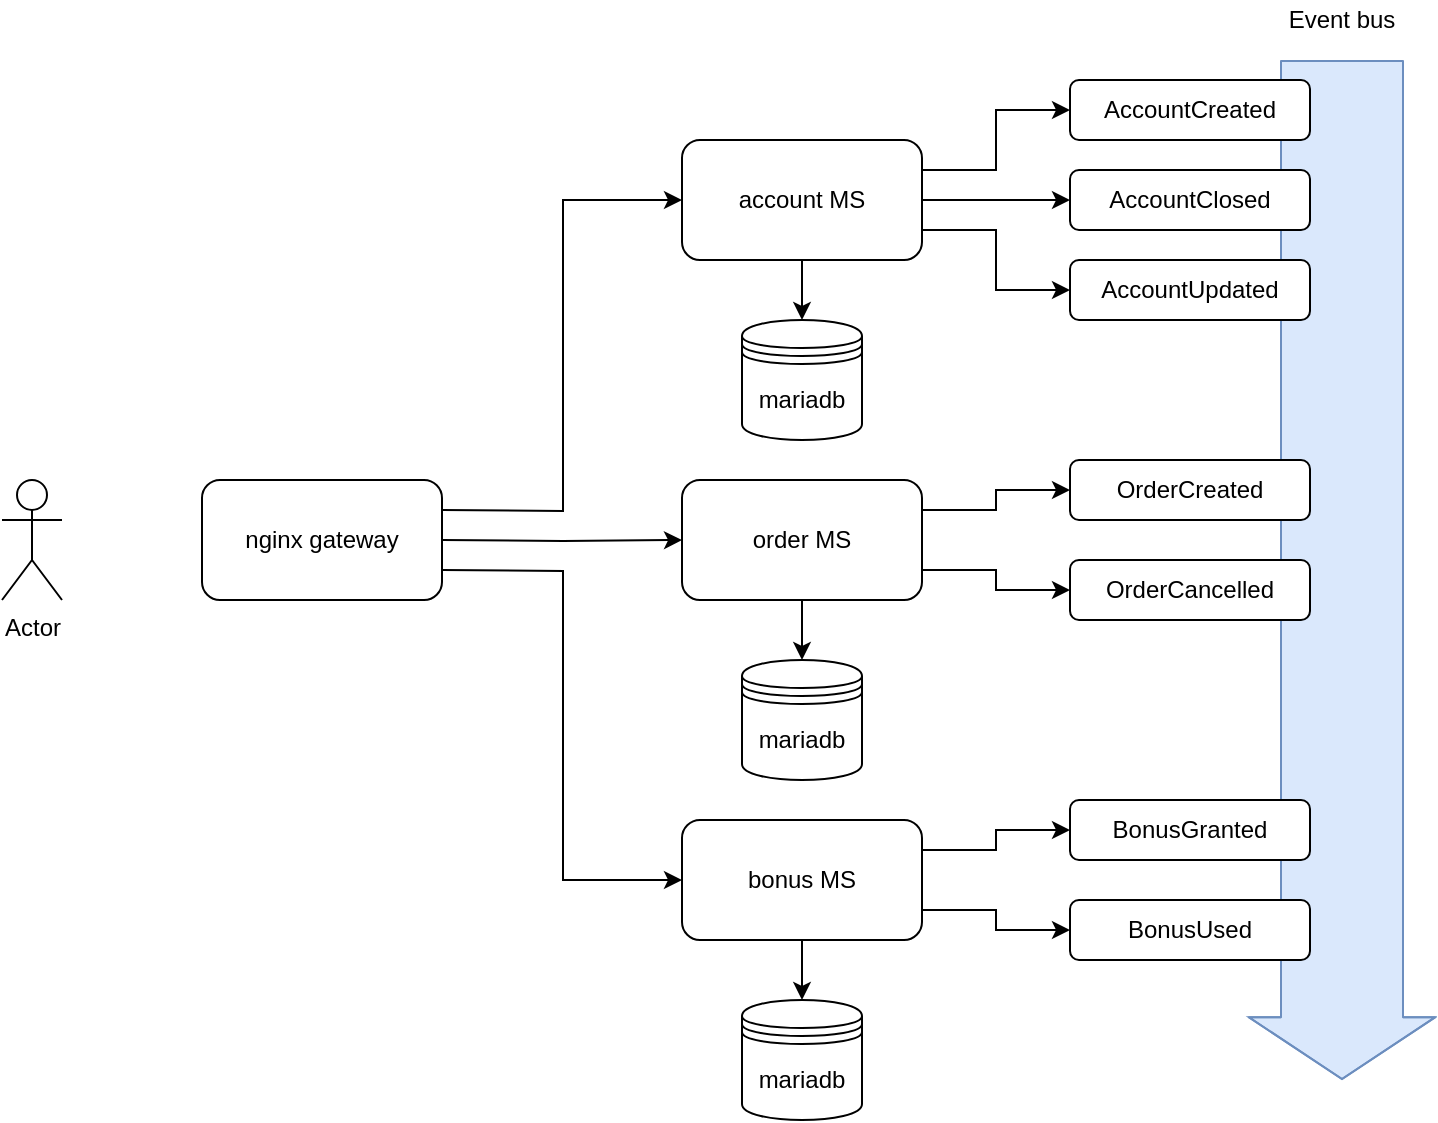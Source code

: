 <mxfile>
    <diagram id="0gvSCdULiXdTkOgKadcf" name="Page-1">
        <mxGraphModel dx="976" dy="856" grid="1" gridSize="10" guides="1" tooltips="1" connect="1" arrows="1" fold="1" page="1" pageScale="1" pageWidth="827" pageHeight="1169" background="none" math="0" shadow="0">
            <root>
                <mxCell id="0"/>
                <mxCell id="1" parent="0"/>
                <mxCell id="25" style="edgeStyle=orthogonalEdgeStyle;rounded=0;orthogonalLoop=1;jettySize=auto;html=1;exitX=1;exitY=0.25;exitDx=0;exitDy=0;entryX=0;entryY=0.5;entryDx=0;entryDy=0;" edge="1" parent="1" source="2" target="21">
                    <mxGeometry relative="1" as="geometry"/>
                </mxCell>
                <mxCell id="26" style="edgeStyle=orthogonalEdgeStyle;rounded=0;orthogonalLoop=1;jettySize=auto;html=1;exitX=1;exitY=0.75;exitDx=0;exitDy=0;entryX=0;entryY=0.5;entryDx=0;entryDy=0;" edge="1" parent="1" source="2" target="23">
                    <mxGeometry relative="1" as="geometry"/>
                </mxCell>
                <mxCell id="27" style="edgeStyle=orthogonalEdgeStyle;rounded=0;orthogonalLoop=1;jettySize=auto;html=1;exitX=1;exitY=0.5;exitDx=0;exitDy=0;entryX=0;entryY=0.5;entryDx=0;entryDy=0;" edge="1" parent="1" source="2" target="22">
                    <mxGeometry relative="1" as="geometry"/>
                </mxCell>
                <mxCell id="49" style="edgeStyle=orthogonalEdgeStyle;rounded=0;orthogonalLoop=1;jettySize=auto;html=1;exitX=0.5;exitY=1;exitDx=0;exitDy=0;entryX=0.5;entryY=0;entryDx=0;entryDy=0;" edge="1" parent="1" source="2" target="41">
                    <mxGeometry relative="1" as="geometry"/>
                </mxCell>
                <mxCell id="2" value="account MS" style="rounded=1;whiteSpace=wrap;html=1;sketch=0;" parent="1" vertex="1">
                    <mxGeometry x="440" y="140" width="120" height="60" as="geometry"/>
                </mxCell>
                <mxCell id="30" style="edgeStyle=orthogonalEdgeStyle;rounded=0;orthogonalLoop=1;jettySize=auto;html=1;exitX=1;exitY=0.25;exitDx=0;exitDy=0;entryX=0;entryY=0.5;entryDx=0;entryDy=0;" edge="1" parent="1" source="4" target="28">
                    <mxGeometry relative="1" as="geometry"/>
                </mxCell>
                <mxCell id="31" style="edgeStyle=orthogonalEdgeStyle;rounded=0;orthogonalLoop=1;jettySize=auto;html=1;exitX=1;exitY=0.75;exitDx=0;exitDy=0;entryX=0;entryY=0.5;entryDx=0;entryDy=0;" edge="1" parent="1" source="4" target="29">
                    <mxGeometry relative="1" as="geometry"/>
                </mxCell>
                <mxCell id="48" style="edgeStyle=orthogonalEdgeStyle;rounded=0;orthogonalLoop=1;jettySize=auto;html=1;exitX=0.5;exitY=1;exitDx=0;exitDy=0;entryX=0.5;entryY=0;entryDx=0;entryDy=0;" edge="1" parent="1" source="4" target="43">
                    <mxGeometry relative="1" as="geometry"/>
                </mxCell>
                <mxCell id="4" value="order MS" style="rounded=1;whiteSpace=wrap;html=1;sketch=0;" parent="1" vertex="1">
                    <mxGeometry x="440" y="310" width="120" height="60" as="geometry"/>
                </mxCell>
                <mxCell id="37" style="edgeStyle=orthogonalEdgeStyle;rounded=0;orthogonalLoop=1;jettySize=auto;html=1;exitX=1;exitY=0.75;exitDx=0;exitDy=0;entryX=0;entryY=0.5;entryDx=0;entryDy=0;" edge="1" parent="1" source="12" target="35">
                    <mxGeometry relative="1" as="geometry"/>
                </mxCell>
                <mxCell id="38" style="edgeStyle=orthogonalEdgeStyle;rounded=0;orthogonalLoop=1;jettySize=auto;html=1;exitX=1;exitY=0.25;exitDx=0;exitDy=0;entryX=0;entryY=0.5;entryDx=0;entryDy=0;" edge="1" parent="1" source="12" target="33">
                    <mxGeometry relative="1" as="geometry"/>
                </mxCell>
                <mxCell id="50" style="edgeStyle=orthogonalEdgeStyle;rounded=0;orthogonalLoop=1;jettySize=auto;html=1;exitX=0.5;exitY=1;exitDx=0;exitDy=0;" edge="1" parent="1" source="12" target="39">
                    <mxGeometry relative="1" as="geometry"/>
                </mxCell>
                <mxCell id="12" value="bonus MS" style="rounded=1;whiteSpace=wrap;html=1;sketch=0;" vertex="1" parent="1">
                    <mxGeometry x="440" y="480" width="120" height="60" as="geometry"/>
                </mxCell>
                <mxCell id="13" value="" style="shape=flexArrow;endArrow=classic;html=1;endWidth=31;endSize=9.94;width=61;fillColor=#dae8fc;strokeColor=#6c8ebf;" edge="1" parent="1">
                    <mxGeometry width="50" height="50" relative="1" as="geometry">
                        <mxPoint x="770" y="100" as="sourcePoint"/>
                        <mxPoint x="770" y="610" as="targetPoint"/>
                        <Array as="points">
                            <mxPoint x="770" y="250"/>
                        </Array>
                    </mxGeometry>
                </mxCell>
                <mxCell id="15" value="Event bus" style="text;html=1;strokeColor=none;fillColor=none;align=center;verticalAlign=middle;whiteSpace=wrap;rounded=0;" vertex="1" parent="1">
                    <mxGeometry x="740" y="70" width="60" height="20" as="geometry"/>
                </mxCell>
                <mxCell id="21" value="AccountCreated" style="rounded=1;whiteSpace=wrap;html=1;" vertex="1" parent="1">
                    <mxGeometry x="634" y="110" width="120" height="30" as="geometry"/>
                </mxCell>
                <mxCell id="22" value="AccountClosed" style="rounded=1;whiteSpace=wrap;html=1;" vertex="1" parent="1">
                    <mxGeometry x="634" y="155" width="120" height="30" as="geometry"/>
                </mxCell>
                <mxCell id="23" value="AccountUpdated" style="rounded=1;whiteSpace=wrap;html=1;" vertex="1" parent="1">
                    <mxGeometry x="634" y="200" width="120" height="30" as="geometry"/>
                </mxCell>
                <mxCell id="28" value="OrderCreated" style="rounded=1;whiteSpace=wrap;html=1;" vertex="1" parent="1">
                    <mxGeometry x="634" y="300" width="120" height="30" as="geometry"/>
                </mxCell>
                <mxCell id="29" value="OrderCancelled" style="rounded=1;whiteSpace=wrap;html=1;" vertex="1" parent="1">
                    <mxGeometry x="634" y="350" width="120" height="30" as="geometry"/>
                </mxCell>
                <mxCell id="33" value="BonusGranted" style="rounded=1;whiteSpace=wrap;html=1;" vertex="1" parent="1">
                    <mxGeometry x="634" y="470" width="120" height="30" as="geometry"/>
                </mxCell>
                <mxCell id="35" value="BonusUsed" style="rounded=1;whiteSpace=wrap;html=1;" vertex="1" parent="1">
                    <mxGeometry x="634" y="520" width="120" height="30" as="geometry"/>
                </mxCell>
                <mxCell id="39" value="mariadb" style="shape=datastore;whiteSpace=wrap;html=1;" vertex="1" parent="1">
                    <mxGeometry x="470" y="570" width="60" height="60" as="geometry"/>
                </mxCell>
                <mxCell id="41" value="mariadb" style="shape=datastore;whiteSpace=wrap;html=1;" vertex="1" parent="1">
                    <mxGeometry x="470" y="230" width="60" height="60" as="geometry"/>
                </mxCell>
                <mxCell id="43" value="mariadb" style="shape=datastore;whiteSpace=wrap;html=1;" vertex="1" parent="1">
                    <mxGeometry x="470" y="400" width="60" height="60" as="geometry"/>
                </mxCell>
                <mxCell id="52" style="edgeStyle=orthogonalEdgeStyle;rounded=0;orthogonalLoop=1;jettySize=auto;html=1;exitX=1;exitY=0.25;exitDx=0;exitDy=0;entryX=0;entryY=0.5;entryDx=0;entryDy=0;" edge="1" parent="1" target="2">
                    <mxGeometry relative="1" as="geometry">
                        <mxPoint x="320" y="325" as="sourcePoint"/>
                    </mxGeometry>
                </mxCell>
                <mxCell id="53" style="edgeStyle=orthogonalEdgeStyle;rounded=0;orthogonalLoop=1;jettySize=auto;html=1;exitX=1;exitY=0.5;exitDx=0;exitDy=0;entryX=0;entryY=0.5;entryDx=0;entryDy=0;" edge="1" parent="1" target="4">
                    <mxGeometry relative="1" as="geometry">
                        <mxPoint x="320" y="340" as="sourcePoint"/>
                    </mxGeometry>
                </mxCell>
                <mxCell id="54" style="edgeStyle=orthogonalEdgeStyle;rounded=0;orthogonalLoop=1;jettySize=auto;html=1;exitX=1;exitY=0.75;exitDx=0;exitDy=0;entryX=0;entryY=0.5;entryDx=0;entryDy=0;" edge="1" parent="1" target="12">
                    <mxGeometry relative="1" as="geometry">
                        <mxPoint x="320" y="355" as="sourcePoint"/>
                    </mxGeometry>
                </mxCell>
                <mxCell id="46" value="nginx gateway" style="rounded=1;whiteSpace=wrap;html=1;" vertex="1" parent="1">
                    <mxGeometry x="200" y="310" width="120" height="60" as="geometry"/>
                </mxCell>
                <mxCell id="55" value="Actor" style="shape=umlActor;verticalLabelPosition=bottom;verticalAlign=top;html=1;outlineConnect=0;" vertex="1" parent="1">
                    <mxGeometry x="100" y="310" width="30" height="60" as="geometry"/>
                </mxCell>
            </root>
        </mxGraphModel>
    </diagram>
</mxfile>